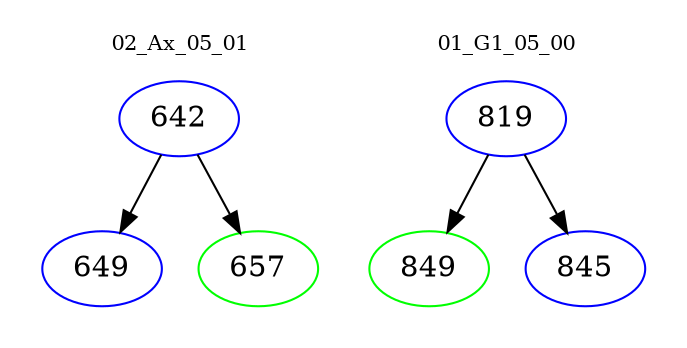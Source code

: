digraph{
subgraph cluster_0 {
color = white
label = "02_Ax_05_01";
fontsize=10;
T0_642 [label="642", color="blue"]
T0_642 -> T0_649 [color="black"]
T0_649 [label="649", color="blue"]
T0_642 -> T0_657 [color="black"]
T0_657 [label="657", color="green"]
}
subgraph cluster_1 {
color = white
label = "01_G1_05_00";
fontsize=10;
T1_819 [label="819", color="blue"]
T1_819 -> T1_849 [color="black"]
T1_849 [label="849", color="green"]
T1_819 -> T1_845 [color="black"]
T1_845 [label="845", color="blue"]
}
}
